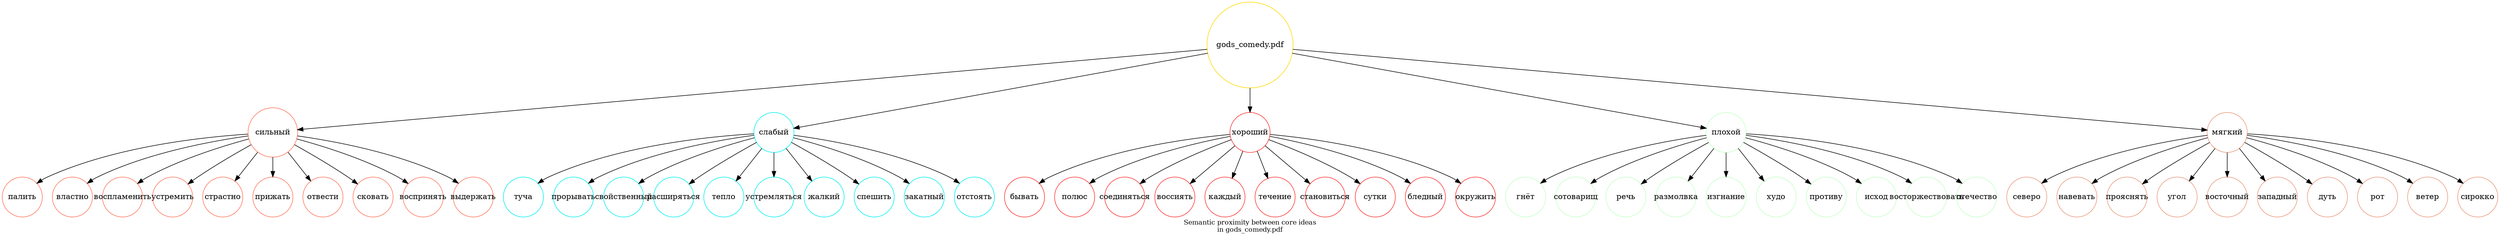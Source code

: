 digraph "ideas_with_comparatives_gods_comedy.pdf" {
	node [color=gold1 shape=circle width=0.7]
	"gods_comedy.pdf"
	node [color=coral1 shape=circle]
	"сильный"
	"gods_comedy.pdf" -> "сильный"
	node [fixedsize=true shape=circle width=1]
	"палить"
	"сильный" -> "палить"
	"властно"
	"сильный" -> "властно"
	"воспламенить"
	"сильный" -> "воспламенить"
	"устремить"
	"сильный" -> "устремить"
	"страстно"
	"сильный" -> "страстно"
	"прижать"
	"сильный" -> "прижать"
	"отвести"
	"сильный" -> "отвести"
	"сковать"
	"сильный" -> "сковать"
	"воспринять"
	"сильный" -> "воспринять"
	"выдержать"
	"сильный" -> "выдержать"
	node [color=cyan2 shape=circle]
	"слабый"
	"gods_comedy.pdf" -> "слабый"
	node [fixedsize=true shape=circle width=1]
	"туча"
	"слабый" -> "туча"
	"прорывать"
	"слабый" -> "прорывать"
	"свойственный"
	"слабый" -> "свойственный"
	"расширяться"
	"слабый" -> "расширяться"
	"тепло"
	"слабый" -> "тепло"
	"устремляться"
	"слабый" -> "устремляться"
	"жалкий"
	"слабый" -> "жалкий"
	"спешить"
	"слабый" -> "спешить"
	"закатный"
	"слабый" -> "закатный"
	"отстоять"
	"слабый" -> "отстоять"
	node [color=firebrick1 shape=circle]
	"хороший"
	"gods_comedy.pdf" -> "хороший"
	node [fixedsize=true shape=circle width=1]
	"бывать"
	"хороший" -> "бывать"
	"полюс"
	"хороший" -> "полюс"
	"соединяться"
	"хороший" -> "соединяться"
	"воссиять"
	"хороший" -> "воссиять"
	"каждый"
	"хороший" -> "каждый"
	"течение"
	"хороший" -> "течение"
	"становиться"
	"хороший" -> "становиться"
	"сутки"
	"хороший" -> "сутки"
	"бледный"
	"хороший" -> "бледный"
	"окружить"
	"хороший" -> "окружить"
	node [color=darkseagreen1 shape=circle]
	"плохой"
	"gods_comedy.pdf" -> "плохой"
	node [fixedsize=true shape=circle width=1]
	"гнёт"
	"плохой" -> "гнёт"
	"сотоварищ"
	"плохой" -> "сотоварищ"
	"речь"
	"плохой" -> "речь"
	"размолвка"
	"плохой" -> "размолвка"
	"изгнание"
	"плохой" -> "изгнание"
	"худо"
	"плохой" -> "худо"
	"противу"
	"плохой" -> "противу"
	"исход"
	"плохой" -> "исход"
	"восторжествовать"
	"плохой" -> "восторжествовать"
	"отечество"
	"плохой" -> "отечество"
	node [color=darksalmon shape=circle]
	"мягкий"
	"gods_comedy.pdf" -> "мягкий"
	node [fixedsize=true shape=circle width=1]
	"северо"
	"мягкий" -> "северо"
	"навевать"
	"мягкий" -> "навевать"
	"прояснять"
	"мягкий" -> "прояснять"
	"угол"
	"мягкий" -> "угол"
	"восточный"
	"мягкий" -> "восточный"
	"западный"
	"мягкий" -> "западный"
	"дуть"
	"мягкий" -> "дуть"
	"рот"
	"мягкий" -> "рот"
	"ветер"
	"мягкий" -> "ветер"
	"сирокко"
	"мягкий" -> "сирокко"
	overlap=false
	label="Semantic proximity between core ideas\nin gods_comedy.pdf"
	fontsize=12
}

